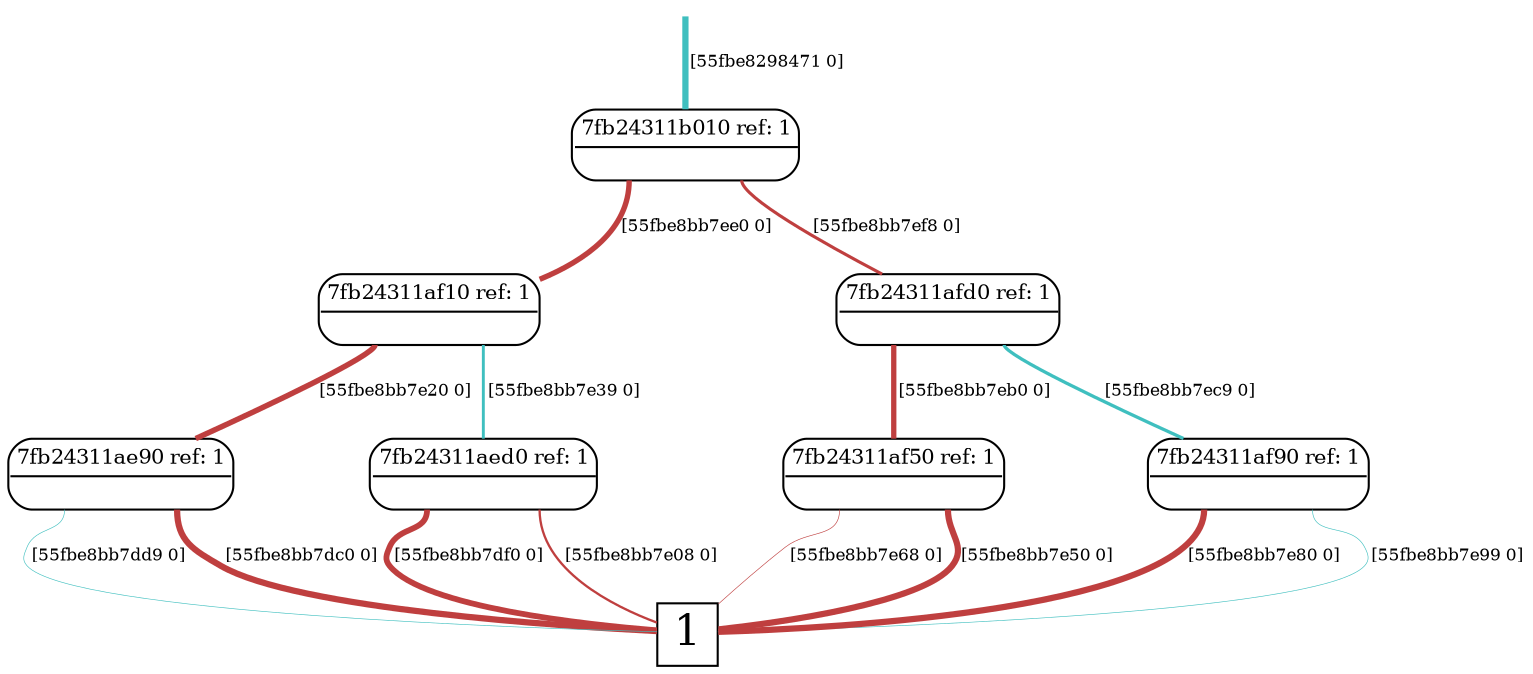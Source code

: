 digraph "DD" {graph[];node[shape=plain];edge[arrowhead=none]
root [label="",shape=point,style=invis]
t [label=<<font point-size="20">1</font>>,shape=box,tooltip="1",width=0.3,height=0.3]
root->579592[penwidth="3",tooltip="-1" color="0.500 0.667 0.750",label=<<font point-size="8">&nbsp;[55fbe8298471 0]</font>>]
579592[label=<<font point-size="10"><table border="1" cellspacing="0" cellpadding="2" style="rounded"><tr><td colspan="2" border="1" sides="B">7fb24311b010 ref: 1</td></tr><tr><td port="0" href="javascript:;" border="0" tooltip="0.8651"><font color="white">&nbsp;0 </font></td><td port="1" href="javascript:;" border="0" tooltip="0.5015"><font color="white">&nbsp;0 </font></td></tr></table></font>>,tooltip="7fb24311b010"]
579592:1:s->579560[penwidth="1.50461",tooltip="0.5015" color="0.000 0.667 0.750",label=<<font point-size="8">&nbsp;[55fbe8bb7ef8 0]</font>>]
579592:0:s->579464[penwidth="2.59541",tooltip="0.8651" color="0.000 0.667 0.750",label=<<font point-size="8">&nbsp;[55fbe8bb7ee0 0]</font>>]
579560[label=<<font point-size="10"><table border="1" cellspacing="0" cellpadding="2" style="rounded"><tr><td colspan="2" border="1" sides="B">7fb24311afd0 ref: 1</td></tr><tr><td port="0" href="javascript:;" border="0" tooltip="0.8473"><font color="white">&nbsp;0 </font></td><td port="1" href="javascript:;" border="0" tooltip="-0.5312"><font color="white">&nbsp;0 </font></td></tr></table></font>>,tooltip="7fb24311afd0"]
579560:1:s->579528[penwidth="1.59347",tooltip="-0.5312" color="0.500 0.667 0.750",label=<<font point-size="8">&nbsp;[55fbe8bb7ec9 0]</font>>]
579560:0:s->579496[penwidth="2.54182",tooltip="0.8473" color="0.000 0.667 0.750",label=<<font point-size="8">&nbsp;[55fbe8bb7eb0 0]</font>>]
579464[label=<<font point-size="10"><table border="1" cellspacing="0" cellpadding="2" style="rounded"><tr><td colspan="2" border="1" sides="B">7fb24311af10 ref: 1</td></tr><tr><td port="0" href="javascript:;" border="0" tooltip="0.8849"><font color="white">&nbsp;0 </font></td><td port="1" href="javascript:;" border="0" tooltip="-0.4658"><font color="white">&nbsp;0 </font></td></tr></table></font>>,tooltip="7fb24311af10"]
579464:1:s->579432[penwidth="1.3975",tooltip="-0.4658" color="0.500 0.667 0.750",label=<<font point-size="8">&nbsp;[55fbe8bb7e39 0]</font>>]
579464:0:s->579400[penwidth="2.65462",tooltip="0.8849" color="0.000 0.667 0.750",label=<<font point-size="8">&nbsp;[55fbe8bb7e20 0]</font>>]
579528[label=<<font point-size="10"><table border="1" cellspacing="0" cellpadding="2" style="rounded"><tr><td colspan="2" border="1" sides="B">7fb24311af90 ref: 1</td></tr><tr><td port="0" href="javascript:;" border="0" tooltip="1"><font color="white">&nbsp;0 </font></td><td port="1" href="javascript:;" border="0" tooltip="-0.0001476"><font color="white">&nbsp;0 </font></td></tr></table></font>>,tooltip="7fb24311af90"]
579528:1:s->t[penwidth="0.3",tooltip="-0.0001476" color="0.500 0.667 0.750",label=<<font point-size="8">&nbsp;[55fbe8bb7e99 0]</font>>]
579528:0:s->t[penwidth="3",tooltip="1" color="0.000 0.667 0.750",label=<<font point-size="8">&nbsp;[55fbe8bb7e80 0]</font>>]
579432[label=<<font point-size="10"><table border="1" cellspacing="0" cellpadding="2" style="rounded"><tr><td colspan="2" border="1" sides="B">7fb24311aed0 ref: 1</td></tr><tr><td port="0" href="javascript:;" border="0" tooltip="0.9284"><font color="white">&nbsp;0 </font></td><td port="1" href="javascript:;" border="0" tooltip="0.3716"><font color="white">&nbsp;0 </font></td></tr></table></font>>,tooltip="7fb24311aed0"]
579432:1:s->t[penwidth="1.11476",tooltip="0.3716" color="0.000 0.667 0.750",label=<<font point-size="8">&nbsp;[55fbe8bb7e08 0]</font>>]
579432:0:s->t[penwidth="2.78519",tooltip="0.9284" color="0.000 0.667 0.750",label=<<font point-size="8">&nbsp;[55fbe8bb7df0 0]</font>>]
579400[label=<<font point-size="10"><table border="1" cellspacing="0" cellpadding="2" style="rounded"><tr><td colspan="2" border="1" sides="B">7fb24311ae90 ref: 1</td></tr><tr><td port="0" href="javascript:;" border="0" tooltip="-7.165e-05"><font color="white">&nbsp;0 </font></td><td port="1" href="javascript:;" border="0" tooltip="1"><font color="white">&nbsp;0 </font></td></tr></table></font>>,tooltip="7fb24311ae90"]
579400:1:s->t[penwidth="3",tooltip="1" color="0.000 0.667 0.750",label=<<font point-size="8">&nbsp;[55fbe8bb7dc0 0]</font>>]
579400:0:s->t[penwidth="0.3",tooltip="-7.165e-05" color="0.500 0.667 0.750",label=<<font point-size="8">&nbsp;[55fbe8bb7dd9 0]</font>>]
579496[label=<<font point-size="10"><table border="1" cellspacing="0" cellpadding="2" style="rounded"><tr><td colspan="2" border="1" sides="B">7fb24311af50 ref: 1</td></tr><tr><td port="0" href="javascript:;" border="0" tooltip="0.09752"><font color="white">&nbsp;0 </font></td><td port="1" href="javascript:;" border="0" tooltip="0.9952"><font color="white">&nbsp;0 </font></td></tr></table></font>>,tooltip="7fb24311af50"]
579496:1:s->t[penwidth="2.9857",tooltip="0.9952" color="0.000 0.667 0.750",label=<<font point-size="8">&nbsp;[55fbe8bb7e50 0]</font>>]
579496:0:s->t[penwidth="0.3",tooltip="0.09752" color="0.000 0.667 0.750",label=<<font point-size="8">&nbsp;[55fbe8bb7e68 0]</font>>]
}
